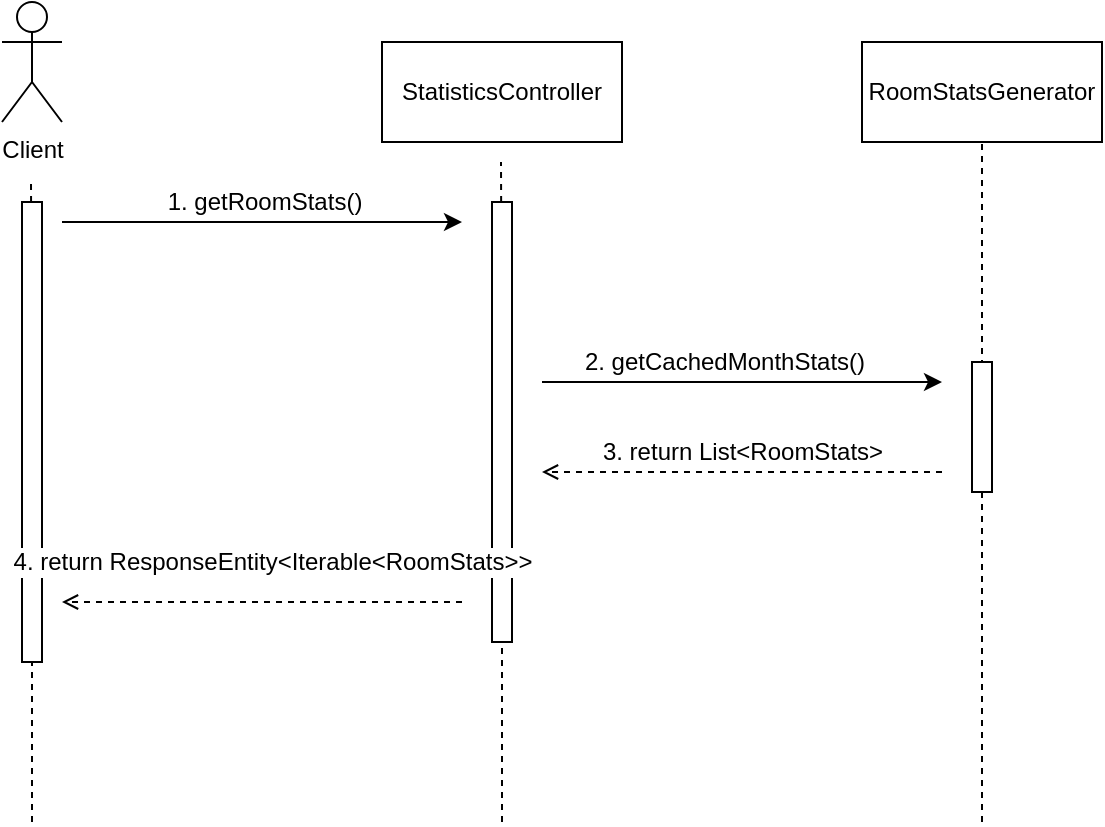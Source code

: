 <mxfile version="13.2.4" type="device"><diagram id="xL0bkW22dJEcYEZWltH-" name="Page-1"><mxGraphModel dx="1185" dy="646" grid="1" gridSize="10" guides="1" tooltips="1" connect="1" arrows="1" fold="1" page="1" pageScale="1" pageWidth="192000" pageHeight="108000" math="0" shadow="0"><root><mxCell id="0"/><mxCell id="1" parent="0"/><mxCell id="19XanNoo4fwWHhp1MPcU-1" value="Client" style="shape=umlActor;verticalLabelPosition=bottom;labelBackgroundColor=#ffffff;verticalAlign=top;html=1;outlineConnect=0;" parent="1" vertex="1"><mxGeometry x="30" y="30" width="30" height="60" as="geometry"/></mxCell><mxCell id="19XanNoo4fwWHhp1MPcU-8" value="" style="endArrow=none;dashed=1;html=1;" parent="1" source="19XanNoo4fwWHhp1MPcU-9" edge="1"><mxGeometry width="50" height="50" relative="1" as="geometry"><mxPoint x="45" y="670" as="sourcePoint"/><mxPoint x="44.5" y="120" as="targetPoint"/></mxGeometry></mxCell><mxCell id="19XanNoo4fwWHhp1MPcU-9" value="" style="rounded=0;whiteSpace=wrap;html=1;" parent="1" vertex="1"><mxGeometry x="40" y="130" width="10" height="230" as="geometry"/></mxCell><mxCell id="19XanNoo4fwWHhp1MPcU-11" value="" style="endArrow=none;dashed=1;html=1;" parent="1" target="19XanNoo4fwWHhp1MPcU-9" edge="1"><mxGeometry width="50" height="50" relative="1" as="geometry"><mxPoint x="45" y="440" as="sourcePoint"/><mxPoint x="44.5" y="120" as="targetPoint"/></mxGeometry></mxCell><mxCell id="19XanNoo4fwWHhp1MPcU-12" value="StatisticsController" style="rounded=0;whiteSpace=wrap;html=1;" parent="1" vertex="1"><mxGeometry x="220" y="50" width="120" height="50" as="geometry"/></mxCell><mxCell id="19XanNoo4fwWHhp1MPcU-13" value="RoomStatsGenerator" style="rounded=0;whiteSpace=wrap;html=1;" parent="1" vertex="1"><mxGeometry x="460" y="50" width="120" height="50" as="geometry"/></mxCell><mxCell id="19XanNoo4fwWHhp1MPcU-14" value="" style="endArrow=none;dashed=1;html=1;" parent="1" source="19XanNoo4fwWHhp1MPcU-17" edge="1"><mxGeometry width="50" height="50" relative="1" as="geometry"><mxPoint x="280" y="680" as="sourcePoint"/><mxPoint x="279.5" y="110" as="targetPoint"/></mxGeometry></mxCell><mxCell id="19XanNoo4fwWHhp1MPcU-15" value="" style="endArrow=classic;html=1;" parent="1" edge="1"><mxGeometry width="50" height="50" relative="1" as="geometry"><mxPoint x="60" y="140" as="sourcePoint"/><mxPoint x="260" y="140" as="targetPoint"/></mxGeometry></mxCell><mxCell id="19XanNoo4fwWHhp1MPcU-16" value="1. getRoomStats()" style="edgeLabel;html=1;align=center;verticalAlign=middle;resizable=0;points=[];fontSize=12;" parent="19XanNoo4fwWHhp1MPcU-15" vertex="1" connectable="0"><mxGeometry x="0.614" relative="1" as="geometry"><mxPoint x="-61" y="-10" as="offset"/></mxGeometry></mxCell><mxCell id="19XanNoo4fwWHhp1MPcU-17" value="" style="rounded=0;whiteSpace=wrap;html=1;" parent="1" vertex="1"><mxGeometry x="275" y="130" width="10" height="220" as="geometry"/></mxCell><mxCell id="19XanNoo4fwWHhp1MPcU-18" value="" style="endArrow=none;dashed=1;html=1;" parent="1" target="19XanNoo4fwWHhp1MPcU-17" edge="1"><mxGeometry width="50" height="50" relative="1" as="geometry"><mxPoint x="280" y="440" as="sourcePoint"/><mxPoint x="279.5" y="110" as="targetPoint"/></mxGeometry></mxCell><mxCell id="19XanNoo4fwWHhp1MPcU-24" value="" style="endArrow=none;dashed=1;html=1;fontSize=12;entryX=0.5;entryY=1;entryDx=0;entryDy=0;" parent="1" target="19XanNoo4fwWHhp1MPcU-13" edge="1"><mxGeometry width="50" height="50" relative="1" as="geometry"><mxPoint x="520" y="440" as="sourcePoint"/><mxPoint x="519.5" y="275" as="targetPoint"/></mxGeometry></mxCell><mxCell id="19XanNoo4fwWHhp1MPcU-33" value="" style="rounded=0;whiteSpace=wrap;html=1;fontSize=12;" parent="1" vertex="1"><mxGeometry x="515" y="210" width="10" height="65" as="geometry"/></mxCell><mxCell id="19XanNoo4fwWHhp1MPcU-36" value="" style="endArrow=classic;html=1;fontSize=12;" parent="1" edge="1"><mxGeometry width="50" height="50" relative="1" as="geometry"><mxPoint x="300" y="220" as="sourcePoint"/><mxPoint x="500" y="220" as="targetPoint"/></mxGeometry></mxCell><mxCell id="19XanNoo4fwWHhp1MPcU-37" value="2. getCachedMonthStats()" style="edgeLabel;html=1;align=center;verticalAlign=middle;resizable=0;points=[];fontSize=12;" parent="19XanNoo4fwWHhp1MPcU-36" vertex="1" connectable="0"><mxGeometry x="0.243" y="3" relative="1" as="geometry"><mxPoint x="-34.17" y="-7" as="offset"/></mxGeometry></mxCell><mxCell id="LGQTWvPX9GXlApJBBuvb-42" value="" style="endArrow=open;dashed=1;html=1;fontSize=12;endFill=0;" parent="1" edge="1"><mxGeometry width="50" height="50" relative="1" as="geometry"><mxPoint x="500" y="265" as="sourcePoint"/><mxPoint x="300" y="265" as="targetPoint"/></mxGeometry></mxCell><mxCell id="LGQTWvPX9GXlApJBBuvb-43" value="&lt;span style=&quot;color: rgba(0 , 0 , 0 , 0) ; font-family: monospace ; font-size: 0px ; background-color: rgb(248 , 249 , 250)&quot;&gt;%3CmxGraphModel%3E%3Croot%3E%3CmxCell%20id%3D%220%22%2F%3E%3CmxCell%20id%3D%221%22%20parent%3D%220%22%2F%3E%3CmxCell%20id%3D%222%22%20value%3D%22create(ArrayList%26amp%3Blt%3BRoomMonthStat%26amp%3Bgt%3B)%22%20style%3D%22edgeLabel%3Bhtml%3D1%3Balign%3Dcenter%3BverticalAlign%3Dmiddle%3Bresizable%3D0%3Bpoints%3D%5B%5D%3BfontSize%3D12%3B%22%20vertex%3D%221%22%20connectable%3D%220%22%20parent%3D%221%22%3E%3CmxGeometry%20x%3D%22660.002%22%20y%3D%22540.3%22%20as%3D%22geometry%22%3E%3CmxPoint%20x%3D%2230.59%22%20y%3D%22-12.7%22%20as%3D%22offset%22%2F%3E%3C%2FmxGeometry%3E%3C%2FmxCell%3E%3C%2Froot%3E%3C%2FmxGraphModel%3Eretur&lt;/span&gt;" style="edgeLabel;html=1;align=center;verticalAlign=middle;resizable=0;points=[];fontSize=12;" parent="LGQTWvPX9GXlApJBBuvb-42" vertex="1" connectable="0"><mxGeometry x="-0.637" y="1" relative="1" as="geometry"><mxPoint x="-32.06" y="-11" as="offset"/></mxGeometry></mxCell><mxCell id="LGQTWvPX9GXlApJBBuvb-44" value="&lt;font style=&quot;font-size: 12px&quot;&gt;3. return List&amp;lt;RoomStats&amp;gt;&lt;/font&gt;" style="edgeLabel;html=1;align=center;verticalAlign=middle;resizable=0;points=[];fontSize=12;" parent="LGQTWvPX9GXlApJBBuvb-42" vertex="1" connectable="0"><mxGeometry x="-0.156" y="1" relative="1" as="geometry"><mxPoint x="-15.83" y="-11" as="offset"/></mxGeometry></mxCell><mxCell id="LGQTWvPX9GXlApJBBuvb-46" value="" style="endArrow=open;dashed=1;html=1;fontSize=12;endFill=0;" parent="1" edge="1"><mxGeometry width="50" height="50" relative="1" as="geometry"><mxPoint x="260" y="330" as="sourcePoint"/><mxPoint x="60" y="330" as="targetPoint"/></mxGeometry></mxCell><mxCell id="LGQTWvPX9GXlApJBBuvb-47" value="&lt;span style=&quot;color: rgba(0 , 0 , 0 , 0) ; font-family: monospace ; font-size: 0px ; background-color: rgb(248 , 249 , 250)&quot;&gt;%3CmxGraphModel%3E%3Croot%3E%3CmxCell%20id%3D%220%22%2F%3E%3CmxCell%20id%3D%221%22%20parent%3D%220%22%2F%3E%3CmxCell%20id%3D%222%22%20value%3D%22create(ArrayList%26amp%3Blt%3BRoomMonthStat%26amp%3Bgt%3B)%22%20style%3D%22edgeLabel%3Bhtml%3D1%3Balign%3Dcenter%3BverticalAlign%3Dmiddle%3Bresizable%3D0%3Bpoints%3D%5B%5D%3BfontSize%3D12%3B%22%20vertex%3D%221%22%20connectable%3D%220%22%20parent%3D%221%22%3E%3CmxGeometry%20x%3D%22660.002%22%20y%3D%22540.3%22%20as%3D%22geometry%22%3E%3CmxPoint%20x%3D%2230.59%22%20y%3D%22-12.7%22%20as%3D%22offset%22%2F%3E%3C%2FmxGeometry%3E%3C%2FmxCell%3E%3C%2Froot%3E%3C%2FmxGraphModel%3Eretur&lt;/span&gt;" style="edgeLabel;html=1;align=center;verticalAlign=middle;resizable=0;points=[];fontSize=12;" parent="LGQTWvPX9GXlApJBBuvb-46" vertex="1" connectable="0"><mxGeometry x="-0.637" y="1" relative="1" as="geometry"><mxPoint x="-97.06" y="-11" as="offset"/></mxGeometry></mxCell><mxCell id="LGQTWvPX9GXlApJBBuvb-48" value="&lt;font style=&quot;font-size: 12px&quot;&gt;4. return ResponseEntity&amp;lt;Iterable&amp;lt;RoomStats&amp;gt;&amp;gt;&lt;/font&gt;" style="edgeLabel;html=1;align=center;verticalAlign=middle;resizable=0;points=[];fontSize=12;" parent="LGQTWvPX9GXlApJBBuvb-46" vertex="1" connectable="0"><mxGeometry x="-0.156" y="1" relative="1" as="geometry"><mxPoint x="-11.0" y="-21" as="offset"/></mxGeometry></mxCell></root></mxGraphModel></diagram></mxfile>